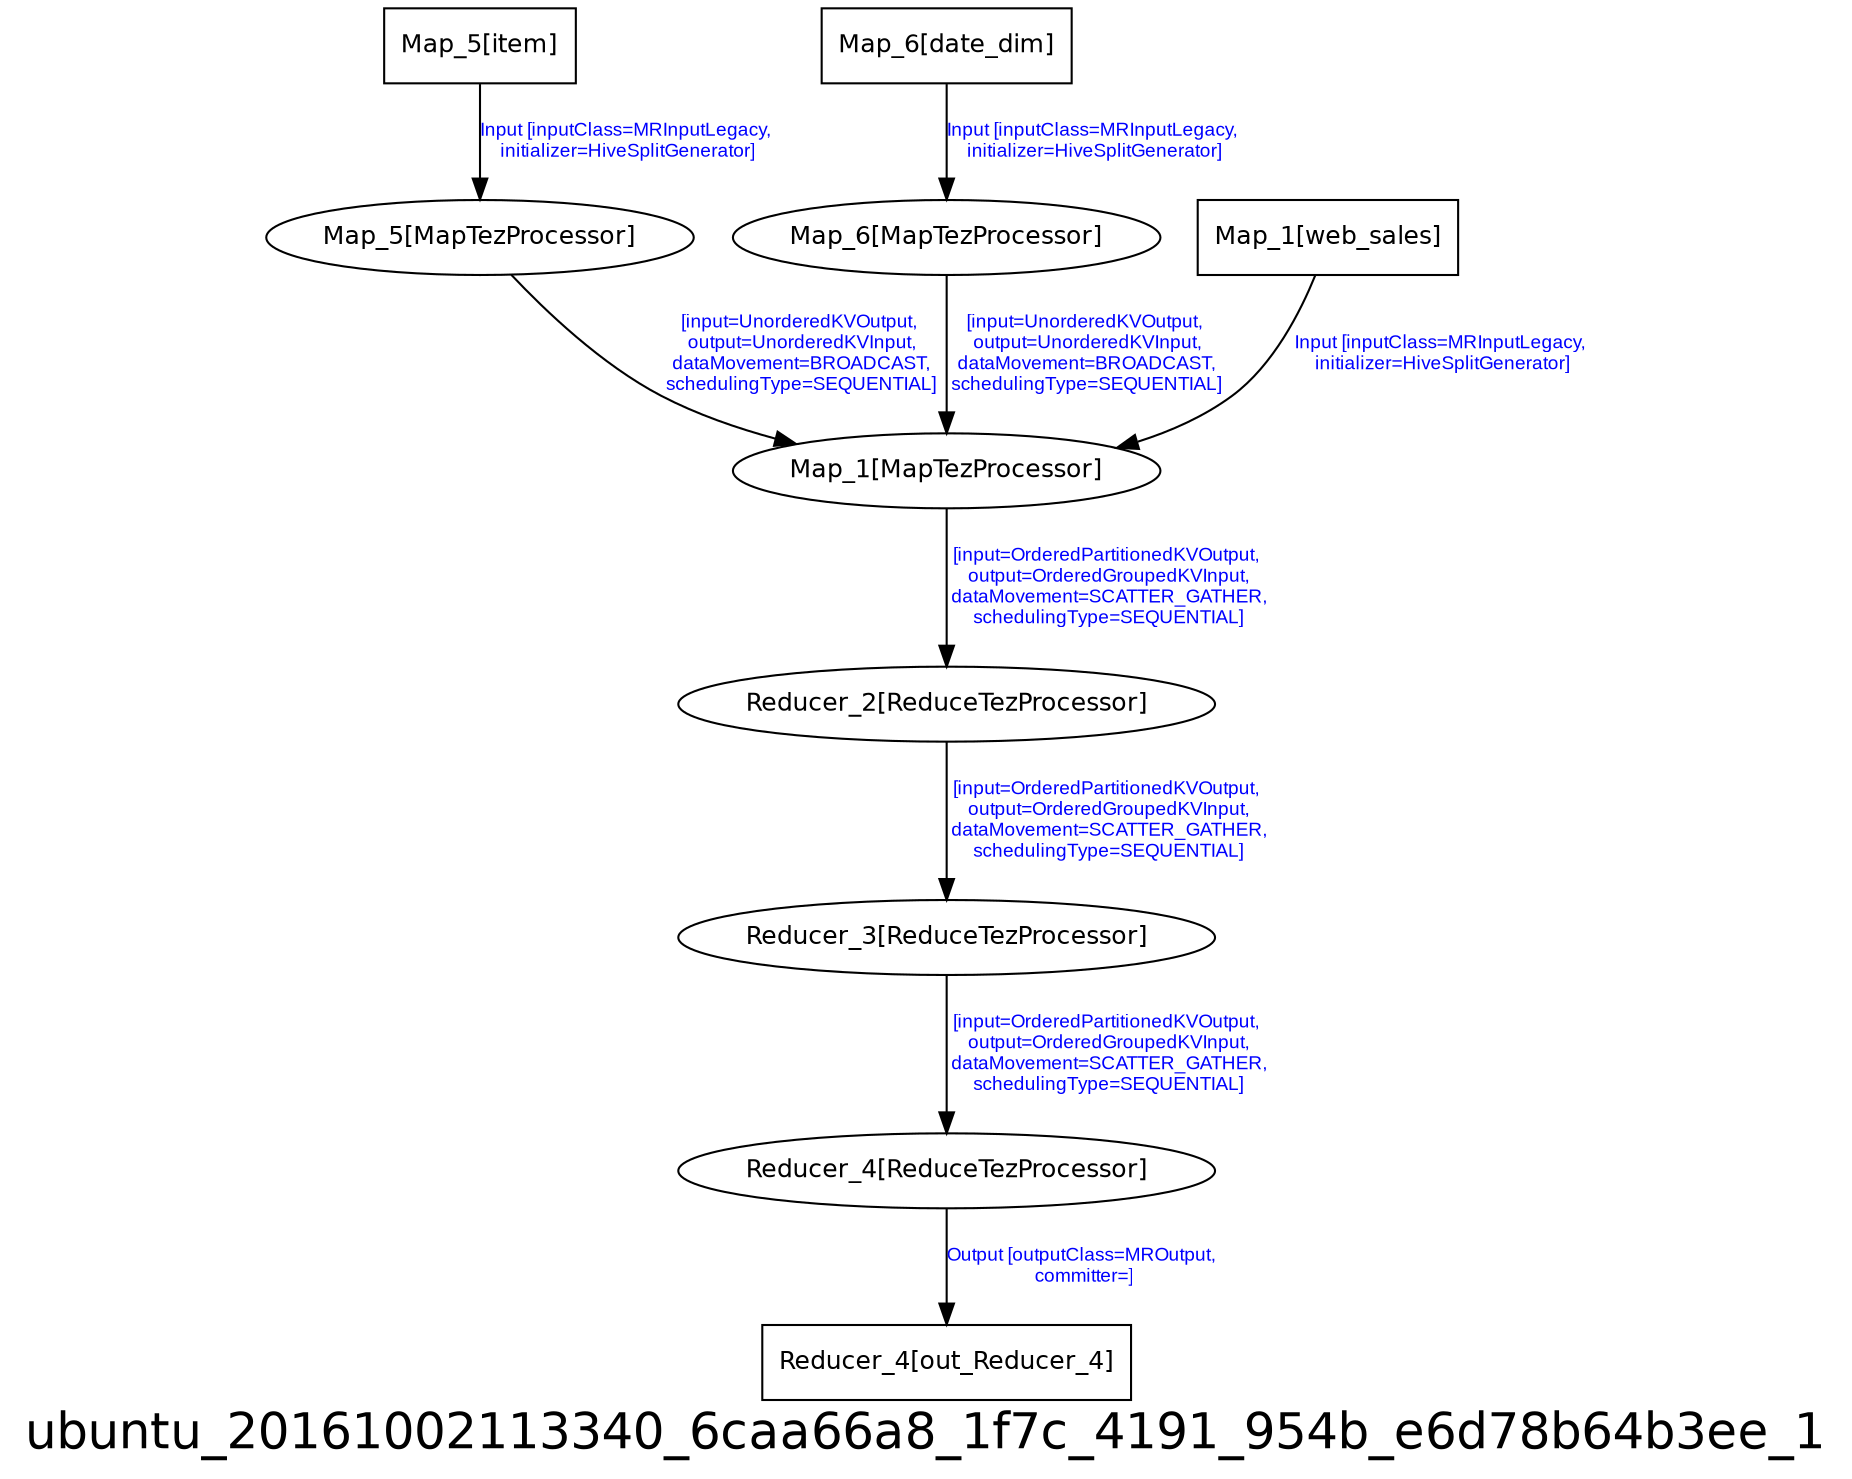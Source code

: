 digraph ubuntu_20161002113340_6caa66a8_1f7c_4191_954b_e6d78b64b3ee_1 {
graph [ label="ubuntu_20161002113340_6caa66a8_1f7c_4191_954b_e6d78b64b3ee_1", fontsize=24, fontname=Helvetica];
node [fontsize=12, fontname=Helvetica];
edge [fontsize=9, fontcolor=blue, fontname=Arial];
"ubuntu_20161002113340_6caa66a8_1f7c_4191_954b_e6d78b64b3ee_1.Reducer_3" [ label = "Reducer_3[ReduceTezProcessor]" ];
"ubuntu_20161002113340_6caa66a8_1f7c_4191_954b_e6d78b64b3ee_1.Reducer_3" -> "ubuntu_20161002113340_6caa66a8_1f7c_4191_954b_e6d78b64b3ee_1.Reducer_4" [ label = "[input=OrderedPartitionedKVOutput,\n output=OrderedGroupedKVInput,\n dataMovement=SCATTER_GATHER,\n schedulingType=SEQUENTIAL]" ];
"ubuntu_20161002113340_6caa66a8_1f7c_4191_954b_e6d78b64b3ee_1.Map_5_item" [ label = "Map_5[item]", shape = "box" ];
"ubuntu_20161002113340_6caa66a8_1f7c_4191_954b_e6d78b64b3ee_1.Map_5_item" -> "ubuntu_20161002113340_6caa66a8_1f7c_4191_954b_e6d78b64b3ee_1.Map_5" [ label = "Input [inputClass=MRInputLegacy,\n initializer=HiveSplitGenerator]" ];
"ubuntu_20161002113340_6caa66a8_1f7c_4191_954b_e6d78b64b3ee_1.Map_5" [ label = "Map_5[MapTezProcessor]" ];
"ubuntu_20161002113340_6caa66a8_1f7c_4191_954b_e6d78b64b3ee_1.Map_5" -> "ubuntu_20161002113340_6caa66a8_1f7c_4191_954b_e6d78b64b3ee_1.Map_1" [ label = "[input=UnorderedKVOutput,\n output=UnorderedKVInput,\n dataMovement=BROADCAST,\n schedulingType=SEQUENTIAL]" ];
"ubuntu_20161002113340_6caa66a8_1f7c_4191_954b_e6d78b64b3ee_1.Map_6" [ label = "Map_6[MapTezProcessor]" ];
"ubuntu_20161002113340_6caa66a8_1f7c_4191_954b_e6d78b64b3ee_1.Map_6" -> "ubuntu_20161002113340_6caa66a8_1f7c_4191_954b_e6d78b64b3ee_1.Map_1" [ label = "[input=UnorderedKVOutput,\n output=UnorderedKVInput,\n dataMovement=BROADCAST,\n schedulingType=SEQUENTIAL]" ];
"ubuntu_20161002113340_6caa66a8_1f7c_4191_954b_e6d78b64b3ee_1.Map_6_date_dim" [ label = "Map_6[date_dim]", shape = "box" ];
"ubuntu_20161002113340_6caa66a8_1f7c_4191_954b_e6d78b64b3ee_1.Map_6_date_dim" -> "ubuntu_20161002113340_6caa66a8_1f7c_4191_954b_e6d78b64b3ee_1.Map_6" [ label = "Input [inputClass=MRInputLegacy,\n initializer=HiveSplitGenerator]" ];
"ubuntu_20161002113340_6caa66a8_1f7c_4191_954b_e6d78b64b3ee_1.Reducer_2" [ label = "Reducer_2[ReduceTezProcessor]" ];
"ubuntu_20161002113340_6caa66a8_1f7c_4191_954b_e6d78b64b3ee_1.Reducer_2" -> "ubuntu_20161002113340_6caa66a8_1f7c_4191_954b_e6d78b64b3ee_1.Reducer_3" [ label = "[input=OrderedPartitionedKVOutput,\n output=OrderedGroupedKVInput,\n dataMovement=SCATTER_GATHER,\n schedulingType=SEQUENTIAL]" ];
"ubuntu_20161002113340_6caa66a8_1f7c_4191_954b_e6d78b64b3ee_1.Map_1_web_sales" [ label = "Map_1[web_sales]", shape = "box" ];
"ubuntu_20161002113340_6caa66a8_1f7c_4191_954b_e6d78b64b3ee_1.Map_1_web_sales" -> "ubuntu_20161002113340_6caa66a8_1f7c_4191_954b_e6d78b64b3ee_1.Map_1" [ label = "Input [inputClass=MRInputLegacy,\n initializer=HiveSplitGenerator]" ];
"ubuntu_20161002113340_6caa66a8_1f7c_4191_954b_e6d78b64b3ee_1.Map_1" [ label = "Map_1[MapTezProcessor]" ];
"ubuntu_20161002113340_6caa66a8_1f7c_4191_954b_e6d78b64b3ee_1.Map_1" -> "ubuntu_20161002113340_6caa66a8_1f7c_4191_954b_e6d78b64b3ee_1.Reducer_2" [ label = "[input=OrderedPartitionedKVOutput,\n output=OrderedGroupedKVInput,\n dataMovement=SCATTER_GATHER,\n schedulingType=SEQUENTIAL]" ];
"ubuntu_20161002113340_6caa66a8_1f7c_4191_954b_e6d78b64b3ee_1.Reducer_4" [ label = "Reducer_4[ReduceTezProcessor]" ];
"ubuntu_20161002113340_6caa66a8_1f7c_4191_954b_e6d78b64b3ee_1.Reducer_4" -> "ubuntu_20161002113340_6caa66a8_1f7c_4191_954b_e6d78b64b3ee_1.Reducer_4_out_Reducer_4" [ label = "Output [outputClass=MROutput,\n committer=]" ];
"ubuntu_20161002113340_6caa66a8_1f7c_4191_954b_e6d78b64b3ee_1.Reducer_4_out_Reducer_4" [ label = "Reducer_4[out_Reducer_4]", shape = "box" ];
}
